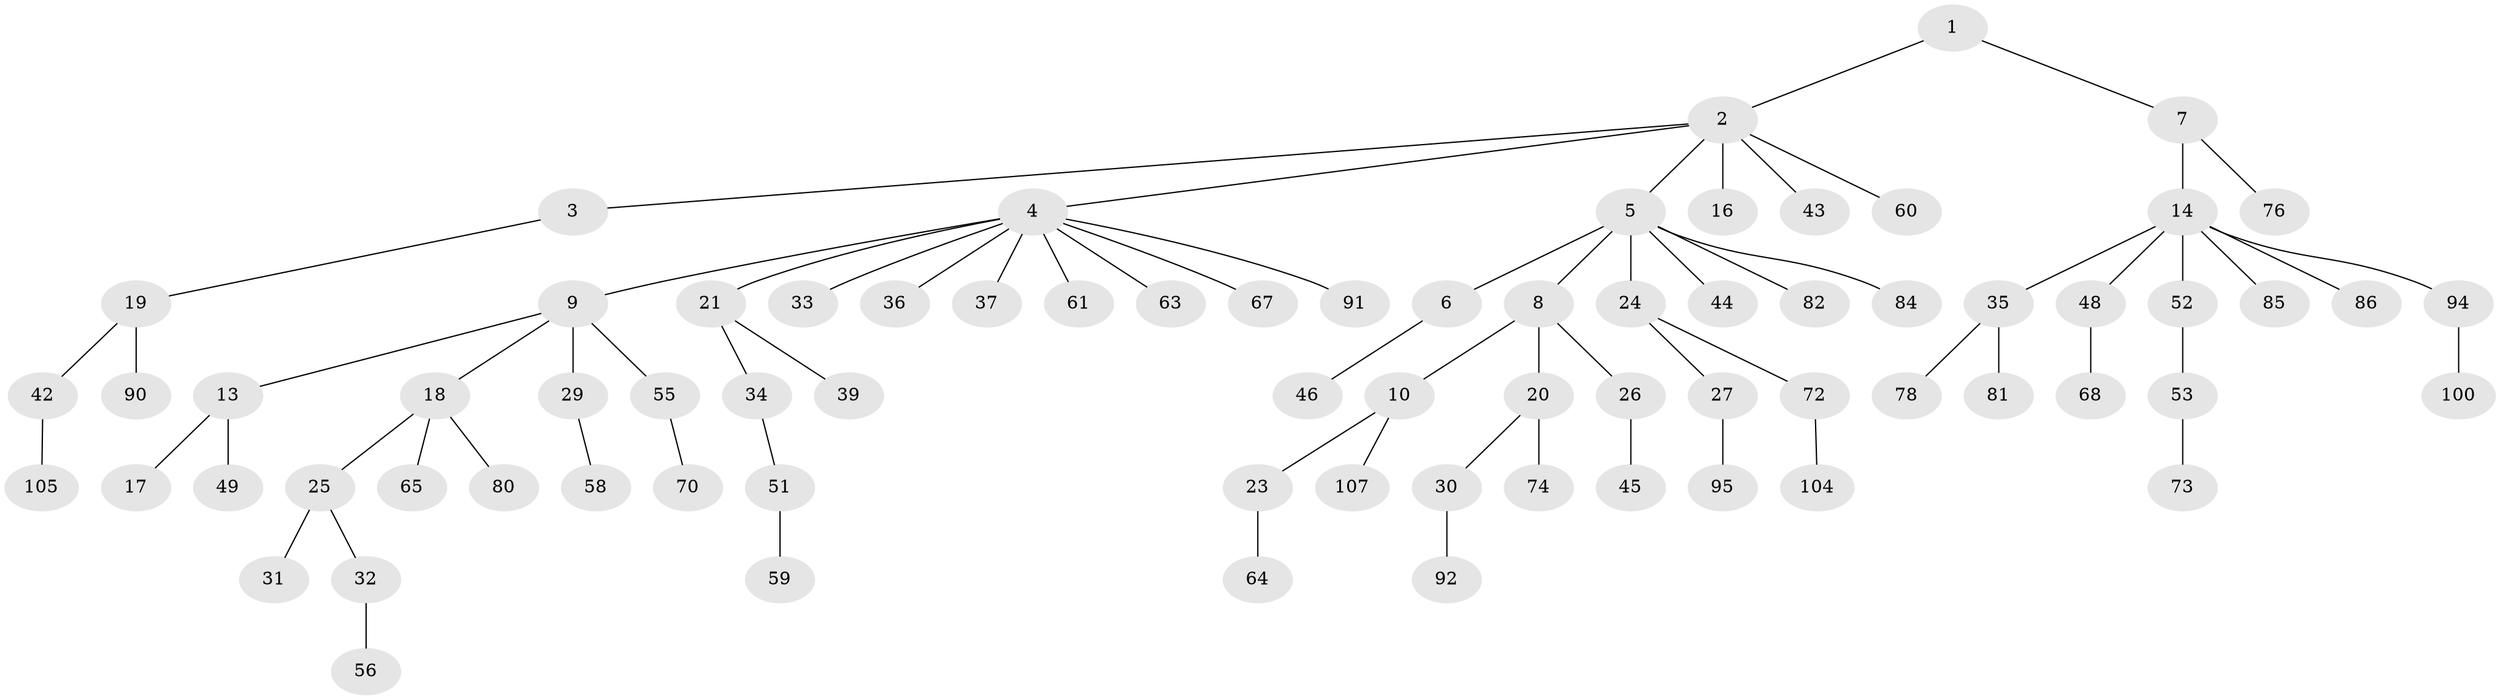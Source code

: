 // Generated by graph-tools (version 1.1) at 2025/24/03/03/25 07:24:06]
// undirected, 75 vertices, 74 edges
graph export_dot {
graph [start="1"]
  node [color=gray90,style=filled];
  1 [super="+108"];
  2 [super="+12"];
  3 [super="+47"];
  4 [super="+15"];
  5 [super="+11"];
  6 [super="+101"];
  7 [super="+54"];
  8 [super="+22"];
  9;
  10 [super="+66"];
  13 [super="+79"];
  14 [super="+69"];
  16;
  17;
  18 [super="+62"];
  19 [super="+38"];
  20 [super="+41"];
  21 [super="+98"];
  23;
  24;
  25 [super="+28"];
  26 [super="+93"];
  27 [super="+40"];
  29 [super="+50"];
  30;
  31 [super="+83"];
  32;
  33;
  34;
  35;
  36;
  37;
  39 [super="+103"];
  42;
  43 [super="+71"];
  44;
  45;
  46;
  48;
  49 [super="+75"];
  51 [super="+57"];
  52 [super="+106"];
  53;
  55;
  56 [super="+96"];
  58;
  59;
  60;
  61;
  63;
  64;
  65;
  67;
  68 [super="+77"];
  70 [super="+99"];
  72 [super="+97"];
  73 [super="+89"];
  74;
  76;
  78 [super="+88"];
  80;
  81;
  82 [super="+87"];
  84;
  85;
  86;
  90;
  91;
  92;
  94;
  95 [super="+102"];
  100;
  104;
  105;
  107;
  1 -- 2;
  1 -- 7;
  2 -- 3;
  2 -- 4;
  2 -- 5;
  2 -- 43;
  2 -- 16;
  2 -- 60;
  3 -- 19;
  4 -- 9;
  4 -- 21;
  4 -- 33;
  4 -- 36;
  4 -- 63;
  4 -- 67;
  4 -- 91;
  4 -- 37;
  4 -- 61;
  5 -- 6;
  5 -- 8;
  5 -- 24;
  5 -- 82;
  5 -- 44;
  5 -- 84;
  6 -- 46;
  7 -- 14;
  7 -- 76;
  8 -- 10;
  8 -- 20;
  8 -- 26;
  9 -- 13;
  9 -- 18;
  9 -- 29;
  9 -- 55;
  10 -- 23;
  10 -- 107;
  13 -- 17;
  13 -- 49;
  14 -- 35;
  14 -- 48;
  14 -- 52;
  14 -- 86;
  14 -- 94;
  14 -- 85;
  18 -- 25;
  18 -- 65;
  18 -- 80;
  19 -- 90;
  19 -- 42;
  20 -- 30;
  20 -- 74;
  21 -- 34;
  21 -- 39;
  23 -- 64;
  24 -- 27;
  24 -- 72;
  25 -- 31;
  25 -- 32;
  26 -- 45;
  27 -- 95;
  29 -- 58;
  30 -- 92;
  32 -- 56;
  34 -- 51;
  35 -- 78;
  35 -- 81;
  42 -- 105;
  48 -- 68;
  51 -- 59;
  52 -- 53;
  53 -- 73;
  55 -- 70;
  72 -- 104;
  94 -- 100;
}

